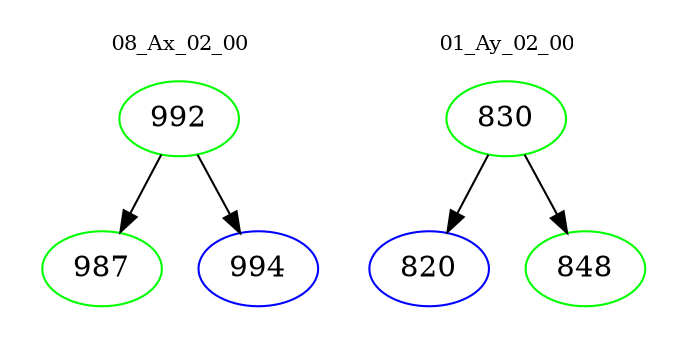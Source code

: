 digraph{
subgraph cluster_0 {
color = white
label = "08_Ax_02_00";
fontsize=10;
T0_992 [label="992", color="green"]
T0_992 -> T0_987 [color="black"]
T0_987 [label="987", color="green"]
T0_992 -> T0_994 [color="black"]
T0_994 [label="994", color="blue"]
}
subgraph cluster_1 {
color = white
label = "01_Ay_02_00";
fontsize=10;
T1_830 [label="830", color="green"]
T1_830 -> T1_820 [color="black"]
T1_820 [label="820", color="blue"]
T1_830 -> T1_848 [color="black"]
T1_848 [label="848", color="green"]
}
}
